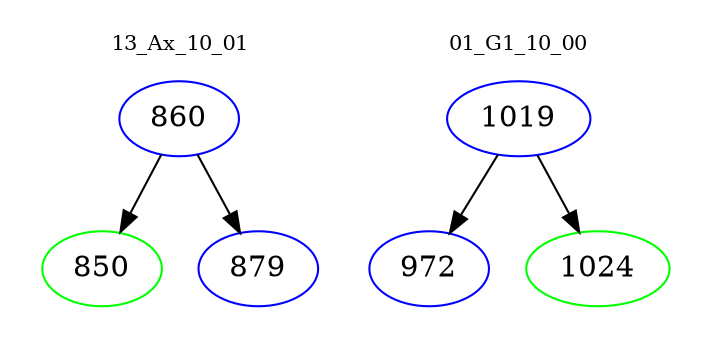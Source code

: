 digraph{
subgraph cluster_0 {
color = white
label = "13_Ax_10_01";
fontsize=10;
T0_860 [label="860", color="blue"]
T0_860 -> T0_850 [color="black"]
T0_850 [label="850", color="green"]
T0_860 -> T0_879 [color="black"]
T0_879 [label="879", color="blue"]
}
subgraph cluster_1 {
color = white
label = "01_G1_10_00";
fontsize=10;
T1_1019 [label="1019", color="blue"]
T1_1019 -> T1_972 [color="black"]
T1_972 [label="972", color="blue"]
T1_1019 -> T1_1024 [color="black"]
T1_1024 [label="1024", color="green"]
}
}
